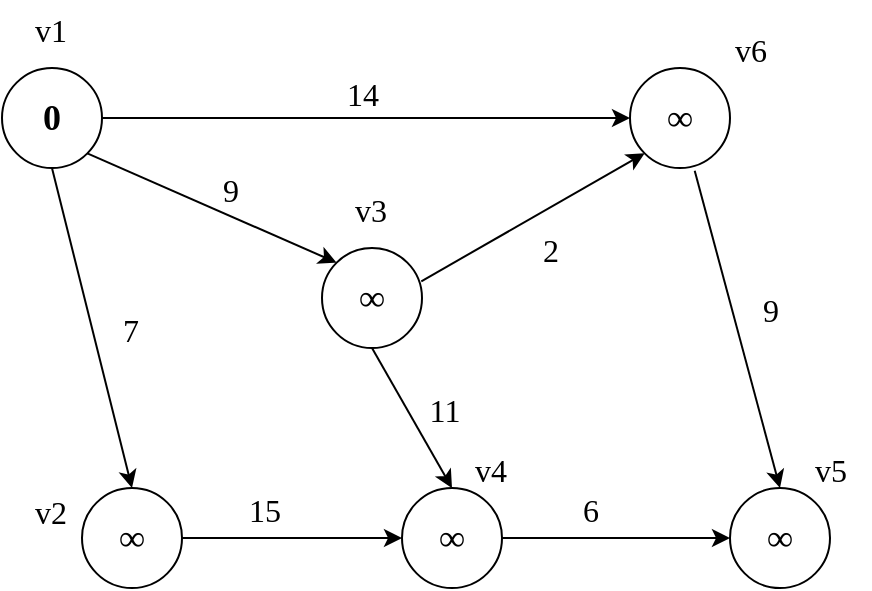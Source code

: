 <mxfile version="21.2.8" type="device">
  <diagram name="Page-1" id="HFcWVrooAz04lEM8k_ZQ">
    <mxGraphModel dx="993" dy="675" grid="1" gridSize="10" guides="1" tooltips="1" connect="1" arrows="1" fold="1" page="1" pageScale="1" pageWidth="827" pageHeight="1169" math="0" shadow="0">
      <root>
        <mxCell id="0" />
        <mxCell id="1" parent="0" />
        <mxCell id="4pa2oFQ0VccqlQU-p9rI-1" value="&lt;font style=&quot;font-size: 18px;&quot; face=&quot;Verdana&quot;&gt;&lt;b&gt;0&lt;/b&gt;&lt;/font&gt;" style="ellipse;whiteSpace=wrap;html=1;aspect=fixed;" parent="1" vertex="1">
          <mxGeometry x="100" y="190" width="50" height="50" as="geometry" />
        </mxCell>
        <mxCell id="4pa2oFQ0VccqlQU-p9rI-2" value="&lt;font style=&quot;font-size: 18px;&quot; face=&quot;Verdana&quot;&gt;&lt;b&gt;∞&lt;/b&gt;&lt;/font&gt;" style="ellipse;whiteSpace=wrap;html=1;aspect=fixed;" parent="1" vertex="1">
          <mxGeometry x="300" y="400" width="50" height="50" as="geometry" />
        </mxCell>
        <mxCell id="4pa2oFQ0VccqlQU-p9rI-3" value="&lt;font style=&quot;font-size: 18px;&quot; face=&quot;Verdana&quot;&gt;&lt;b&gt;∞&lt;/b&gt;&lt;/font&gt;" style="ellipse;whiteSpace=wrap;html=1;aspect=fixed;" parent="1" vertex="1">
          <mxGeometry x="464" y="400" width="50" height="50" as="geometry" />
        </mxCell>
        <mxCell id="4pa2oFQ0VccqlQU-p9rI-4" value="&lt;font style=&quot;font-size: 18px;&quot; face=&quot;Verdana&quot;&gt;&lt;b&gt;∞&lt;/b&gt;&lt;/font&gt;" style="ellipse;whiteSpace=wrap;html=1;aspect=fixed;" parent="1" vertex="1">
          <mxGeometry x="414" y="190" width="50" height="50" as="geometry" />
        </mxCell>
        <mxCell id="4pa2oFQ0VccqlQU-p9rI-5" value="&lt;font style=&quot;font-size: 18px;&quot; face=&quot;Verdana&quot;&gt;&lt;b&gt;∞&lt;/b&gt;&lt;/font&gt;" style="ellipse;whiteSpace=wrap;html=1;aspect=fixed;" parent="1" vertex="1">
          <mxGeometry x="260" y="280" width="50" height="50" as="geometry" />
        </mxCell>
        <mxCell id="4pa2oFQ0VccqlQU-p9rI-6" value="&lt;font style=&quot;font-size: 18px;&quot; face=&quot;Verdana&quot;&gt;&lt;b&gt;∞&lt;/b&gt;&lt;/font&gt;" style="ellipse;whiteSpace=wrap;html=1;aspect=fixed;" parent="1" vertex="1">
          <mxGeometry x="140" y="400" width="50" height="50" as="geometry" />
        </mxCell>
        <mxCell id="4pa2oFQ0VccqlQU-p9rI-7" value="" style="endArrow=classic;html=1;rounded=0;exitX=0.5;exitY=1;exitDx=0;exitDy=0;entryX=0.5;entryY=0;entryDx=0;entryDy=0;" parent="1" source="4pa2oFQ0VccqlQU-p9rI-1" target="4pa2oFQ0VccqlQU-p9rI-6" edge="1">
          <mxGeometry width="50" height="50" relative="1" as="geometry">
            <mxPoint x="390" y="370" as="sourcePoint" />
            <mxPoint x="440" y="320" as="targetPoint" />
          </mxGeometry>
        </mxCell>
        <mxCell id="4pa2oFQ0VccqlQU-p9rI-8" value="" style="endArrow=classic;html=1;rounded=0;exitX=0.647;exitY=1.027;exitDx=0;exitDy=0;exitPerimeter=0;entryX=0.5;entryY=0;entryDx=0;entryDy=0;" parent="1" source="4pa2oFQ0VccqlQU-p9rI-4" target="4pa2oFQ0VccqlQU-p9rI-3" edge="1">
          <mxGeometry width="50" height="50" relative="1" as="geometry">
            <mxPoint x="390" y="370" as="sourcePoint" />
            <mxPoint x="440" y="320" as="targetPoint" />
          </mxGeometry>
        </mxCell>
        <mxCell id="4pa2oFQ0VccqlQU-p9rI-9" value="" style="endArrow=classic;html=1;rounded=0;exitX=0.5;exitY=1;exitDx=0;exitDy=0;entryX=0.5;entryY=0;entryDx=0;entryDy=0;" parent="1" source="4pa2oFQ0VccqlQU-p9rI-5" target="4pa2oFQ0VccqlQU-p9rI-2" edge="1">
          <mxGeometry width="50" height="50" relative="1" as="geometry">
            <mxPoint x="390" y="370" as="sourcePoint" />
            <mxPoint x="440" y="320" as="targetPoint" />
          </mxGeometry>
        </mxCell>
        <mxCell id="4pa2oFQ0VccqlQU-p9rI-10" value="" style="endArrow=classic;html=1;rounded=0;exitX=1;exitY=0.5;exitDx=0;exitDy=0;entryX=0;entryY=0.5;entryDx=0;entryDy=0;" parent="1" source="4pa2oFQ0VccqlQU-p9rI-1" target="4pa2oFQ0VccqlQU-p9rI-4" edge="1">
          <mxGeometry width="50" height="50" relative="1" as="geometry">
            <mxPoint x="390" y="370" as="sourcePoint" />
            <mxPoint x="440" y="320" as="targetPoint" />
          </mxGeometry>
        </mxCell>
        <mxCell id="4pa2oFQ0VccqlQU-p9rI-11" value="" style="endArrow=classic;html=1;rounded=0;exitX=1;exitY=1;exitDx=0;exitDy=0;entryX=0;entryY=0;entryDx=0;entryDy=0;" parent="1" source="4pa2oFQ0VccqlQU-p9rI-1" target="4pa2oFQ0VccqlQU-p9rI-5" edge="1">
          <mxGeometry width="50" height="50" relative="1" as="geometry">
            <mxPoint x="390" y="370" as="sourcePoint" />
            <mxPoint x="440" y="320" as="targetPoint" />
          </mxGeometry>
        </mxCell>
        <mxCell id="4pa2oFQ0VccqlQU-p9rI-12" value="" style="endArrow=classic;html=1;rounded=0;exitX=0.993;exitY=0.333;exitDx=0;exitDy=0;exitPerimeter=0;entryX=0;entryY=1;entryDx=0;entryDy=0;" parent="1" source="4pa2oFQ0VccqlQU-p9rI-5" target="4pa2oFQ0VccqlQU-p9rI-4" edge="1">
          <mxGeometry width="50" height="50" relative="1" as="geometry">
            <mxPoint x="390" y="370" as="sourcePoint" />
            <mxPoint x="440" y="320" as="targetPoint" />
          </mxGeometry>
        </mxCell>
        <mxCell id="4pa2oFQ0VccqlQU-p9rI-14" value="" style="endArrow=classic;html=1;rounded=0;exitX=1;exitY=0.5;exitDx=0;exitDy=0;entryX=0;entryY=0.5;entryDx=0;entryDy=0;" parent="1" source="4pa2oFQ0VccqlQU-p9rI-6" target="4pa2oFQ0VccqlQU-p9rI-2" edge="1">
          <mxGeometry width="50" height="50" relative="1" as="geometry">
            <mxPoint x="390" y="370" as="sourcePoint" />
            <mxPoint x="440" y="320" as="targetPoint" />
          </mxGeometry>
        </mxCell>
        <mxCell id="4pa2oFQ0VccqlQU-p9rI-15" value="" style="endArrow=classic;html=1;rounded=0;exitX=1;exitY=0.5;exitDx=0;exitDy=0;entryX=0;entryY=0.5;entryDx=0;entryDy=0;" parent="1" source="4pa2oFQ0VccqlQU-p9rI-2" target="4pa2oFQ0VccqlQU-p9rI-3" edge="1">
          <mxGeometry width="50" height="50" relative="1" as="geometry">
            <mxPoint x="390" y="370" as="sourcePoint" />
            <mxPoint x="440" y="320" as="targetPoint" />
          </mxGeometry>
        </mxCell>
        <mxCell id="4pa2oFQ0VccqlQU-p9rI-19" value="&lt;font face=&quot;Verdana&quot; style=&quot;font-size: 16px;&quot;&gt;14&lt;/font&gt;" style="text;html=1;align=center;verticalAlign=middle;resizable=0;points=[];autosize=1;strokeColor=none;fillColor=none;" parent="1" vertex="1">
          <mxGeometry x="260" y="188" width="40" height="30" as="geometry" />
        </mxCell>
        <mxCell id="4pa2oFQ0VccqlQU-p9rI-21" value="&lt;font face=&quot;Verdana&quot; style=&quot;font-size: 16px;&quot;&gt;v1&lt;/font&gt;" style="text;html=1;align=center;verticalAlign=middle;resizable=0;points=[];autosize=1;strokeColor=none;fillColor=none;" parent="1" vertex="1">
          <mxGeometry x="104" y="156" width="40" height="30" as="geometry" />
        </mxCell>
        <mxCell id="4pa2oFQ0VccqlQU-p9rI-22" value="&lt;font face=&quot;Verdana&quot; style=&quot;font-size: 16px;&quot;&gt;v2&lt;/font&gt;" style="text;html=1;align=center;verticalAlign=middle;resizable=0;points=[];autosize=1;strokeColor=none;fillColor=none;" parent="1" vertex="1">
          <mxGeometry x="104" y="397" width="40" height="30" as="geometry" />
        </mxCell>
        <mxCell id="4pa2oFQ0VccqlQU-p9rI-23" value="&lt;font face=&quot;Verdana&quot; style=&quot;font-size: 16px;&quot;&gt;v3&lt;/font&gt;" style="text;html=1;align=center;verticalAlign=middle;resizable=0;points=[];autosize=1;strokeColor=none;fillColor=none;" parent="1" vertex="1">
          <mxGeometry x="264" y="246" width="40" height="30" as="geometry" />
        </mxCell>
        <mxCell id="4pa2oFQ0VccqlQU-p9rI-24" value="&lt;font face=&quot;Verdana&quot; style=&quot;font-size: 16px;&quot;&gt;v4&lt;/font&gt;" style="text;html=1;align=center;verticalAlign=middle;resizable=0;points=[];autosize=1;strokeColor=none;fillColor=none;" parent="1" vertex="1">
          <mxGeometry x="324" y="376" width="40" height="30" as="geometry" />
        </mxCell>
        <mxCell id="4pa2oFQ0VccqlQU-p9rI-25" value="&lt;font face=&quot;Verdana&quot; style=&quot;font-size: 16px;&quot;&gt;v5&lt;/font&gt;" style="text;html=1;align=center;verticalAlign=middle;resizable=0;points=[];autosize=1;strokeColor=none;fillColor=none;" parent="1" vertex="1">
          <mxGeometry x="494" y="376" width="40" height="30" as="geometry" />
        </mxCell>
        <mxCell id="4pa2oFQ0VccqlQU-p9rI-26" value="&lt;font face=&quot;Verdana&quot; style=&quot;font-size: 16px;&quot;&gt;v6&lt;/font&gt;" style="text;html=1;align=center;verticalAlign=middle;resizable=0;points=[];autosize=1;strokeColor=none;fillColor=none;" parent="1" vertex="1">
          <mxGeometry x="454" y="166" width="40" height="30" as="geometry" />
        </mxCell>
        <mxCell id="4pa2oFQ0VccqlQU-p9rI-27" value="&lt;font face=&quot;Verdana&quot; style=&quot;font-size: 16px;&quot;&gt;7&lt;/font&gt;" style="text;html=1;align=center;verticalAlign=middle;resizable=0;points=[];autosize=1;strokeColor=none;fillColor=none;" parent="1" vertex="1">
          <mxGeometry x="149" y="306" width="30" height="30" as="geometry" />
        </mxCell>
        <mxCell id="4pa2oFQ0VccqlQU-p9rI-29" value="&lt;font face=&quot;Verdana&quot; style=&quot;font-size: 16px;&quot;&gt;15&lt;/font&gt;" style="text;html=1;align=center;verticalAlign=middle;resizable=0;points=[];autosize=1;strokeColor=none;fillColor=none;" parent="1" vertex="1">
          <mxGeometry x="211" y="396" width="40" height="30" as="geometry" />
        </mxCell>
        <mxCell id="4pa2oFQ0VccqlQU-p9rI-30" value="&lt;font face=&quot;Verdana&quot; style=&quot;font-size: 16px;&quot;&gt;6&lt;/font&gt;" style="text;html=1;align=center;verticalAlign=middle;resizable=0;points=[];autosize=1;strokeColor=none;fillColor=none;" parent="1" vertex="1">
          <mxGeometry x="379" y="396" width="30" height="30" as="geometry" />
        </mxCell>
        <mxCell id="4pa2oFQ0VccqlQU-p9rI-31" value="&lt;font face=&quot;Verdana&quot; style=&quot;font-size: 16px;&quot;&gt;2&lt;/font&gt;" style="text;html=1;align=center;verticalAlign=middle;resizable=0;points=[];autosize=1;strokeColor=none;fillColor=none;" parent="1" vertex="1">
          <mxGeometry x="359" y="266" width="30" height="30" as="geometry" />
        </mxCell>
        <mxCell id="4pa2oFQ0VccqlQU-p9rI-32" value="&lt;font face=&quot;Verdana&quot; style=&quot;font-size: 16px;&quot;&gt;9&lt;/font&gt;" style="text;html=1;align=center;verticalAlign=middle;resizable=0;points=[];autosize=1;strokeColor=none;fillColor=none;" parent="1" vertex="1">
          <mxGeometry x="469" y="296" width="30" height="30" as="geometry" />
        </mxCell>
        <mxCell id="X000qrX2gR2OUK8NdZxX-1" value="&lt;font face=&quot;Verdana&quot; style=&quot;font-size: 16px;&quot;&gt;9&lt;/font&gt;" style="text;html=1;align=center;verticalAlign=middle;resizable=0;points=[];autosize=1;strokeColor=none;fillColor=none;" vertex="1" parent="1">
          <mxGeometry x="199" y="236" width="30" height="30" as="geometry" />
        </mxCell>
        <mxCell id="X000qrX2gR2OUK8NdZxX-2" value="&lt;font face=&quot;Verdana&quot; style=&quot;font-size: 16px;&quot;&gt;11&lt;/font&gt;" style="text;html=1;align=center;verticalAlign=middle;resizable=0;points=[];autosize=1;strokeColor=none;fillColor=none;" vertex="1" parent="1">
          <mxGeometry x="301" y="346" width="40" height="30" as="geometry" />
        </mxCell>
      </root>
    </mxGraphModel>
  </diagram>
</mxfile>
